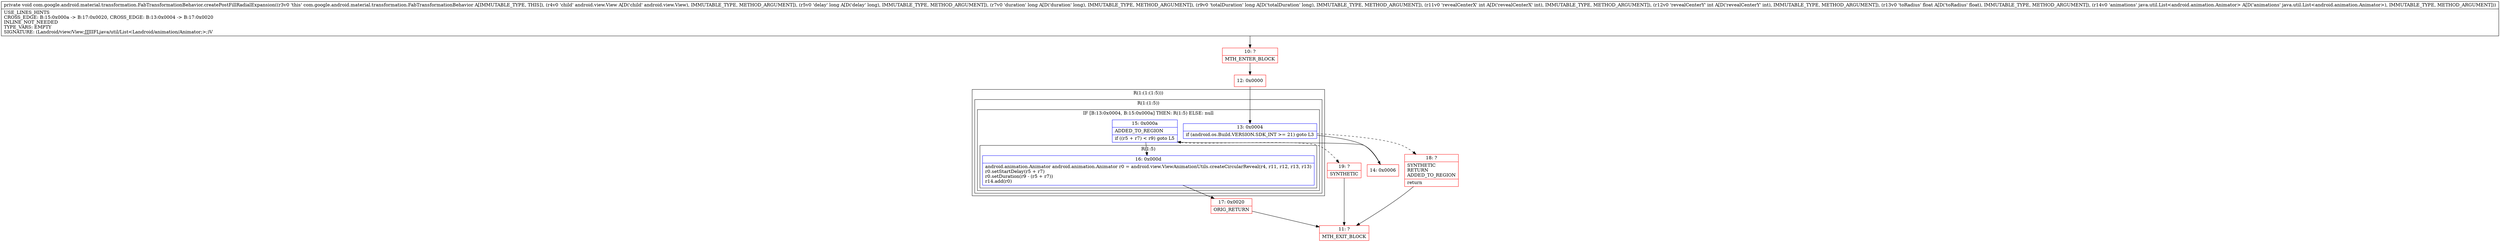 digraph "CFG forcom.google.android.material.transformation.FabTransformationBehavior.createPostFillRadialExpansion(Landroid\/view\/View;JJJIIFLjava\/util\/List;)V" {
subgraph cluster_Region_1451592906 {
label = "R(1:(1:(1:5)))";
node [shape=record,color=blue];
subgraph cluster_Region_889422769 {
label = "R(1:(1:5))";
node [shape=record,color=blue];
subgraph cluster_IfRegion_445740235 {
label = "IF [B:13:0x0004, B:15:0x000a] THEN: R(1:5) ELSE: null";
node [shape=record,color=blue];
Node_13 [shape=record,label="{13\:\ 0x0004|if (android.os.Build.VERSION.SDK_INT \>= 21) goto L3\l}"];
Node_15 [shape=record,label="{15\:\ 0x000a|ADDED_TO_REGION\l|if ((r5 + r7) \< r9) goto L5\l}"];
subgraph cluster_Region_649487449 {
label = "R(1:5)";
node [shape=record,color=blue];
Node_16 [shape=record,label="{16\:\ 0x000d|android.animation.Animator android.animation.Animator r0 = android.view.ViewAnimationUtils.createCircularReveal(r4, r11, r12, r13, r13)\lr0.setStartDelay(r5 + r7)\lr0.setDuration(r9 \- (r5 + r7))\lr14.add(r0)\l}"];
}
}
}
}
Node_10 [shape=record,color=red,label="{10\:\ ?|MTH_ENTER_BLOCK\l}"];
Node_12 [shape=record,color=red,label="{12\:\ 0x0000}"];
Node_14 [shape=record,color=red,label="{14\:\ 0x0006}"];
Node_17 [shape=record,color=red,label="{17\:\ 0x0020|ORIG_RETURN\l}"];
Node_11 [shape=record,color=red,label="{11\:\ ?|MTH_EXIT_BLOCK\l}"];
Node_19 [shape=record,color=red,label="{19\:\ ?|SYNTHETIC\l}"];
Node_18 [shape=record,color=red,label="{18\:\ ?|SYNTHETIC\lRETURN\lADDED_TO_REGION\l|return\l}"];
MethodNode[shape=record,label="{private void com.google.android.material.transformation.FabTransformationBehavior.createPostFillRadialExpansion((r3v0 'this' com.google.android.material.transformation.FabTransformationBehavior A[IMMUTABLE_TYPE, THIS]), (r4v0 'child' android.view.View A[D('child' android.view.View), IMMUTABLE_TYPE, METHOD_ARGUMENT]), (r5v0 'delay' long A[D('delay' long), IMMUTABLE_TYPE, METHOD_ARGUMENT]), (r7v0 'duration' long A[D('duration' long), IMMUTABLE_TYPE, METHOD_ARGUMENT]), (r9v0 'totalDuration' long A[D('totalDuration' long), IMMUTABLE_TYPE, METHOD_ARGUMENT]), (r11v0 'revealCenterX' int A[D('revealCenterX' int), IMMUTABLE_TYPE, METHOD_ARGUMENT]), (r12v0 'revealCenterY' int A[D('revealCenterY' int), IMMUTABLE_TYPE, METHOD_ARGUMENT]), (r13v0 'toRadius' float A[D('toRadius' float), IMMUTABLE_TYPE, METHOD_ARGUMENT]), (r14v0 'animations' java.util.List\<android.animation.Animator\> A[D('animations' java.util.List\<android.animation.Animator\>), IMMUTABLE_TYPE, METHOD_ARGUMENT]))  | USE_LINES_HINTS\lCROSS_EDGE: B:15:0x000a \-\> B:17:0x0020, CROSS_EDGE: B:13:0x0004 \-\> B:17:0x0020\lINLINE_NOT_NEEDED\lTYPE_VARS: EMPTY\lSIGNATURE: (Landroid\/view\/View;JJJIIFLjava\/util\/List\<Landroid\/animation\/Animator;\>;)V\l}"];
MethodNode -> Node_10;Node_13 -> Node_14;
Node_13 -> Node_18[style=dashed];
Node_15 -> Node_16;
Node_15 -> Node_19[style=dashed];
Node_16 -> Node_17;
Node_10 -> Node_12;
Node_12 -> Node_13;
Node_14 -> Node_15;
Node_17 -> Node_11;
Node_19 -> Node_11;
Node_18 -> Node_11;
}


